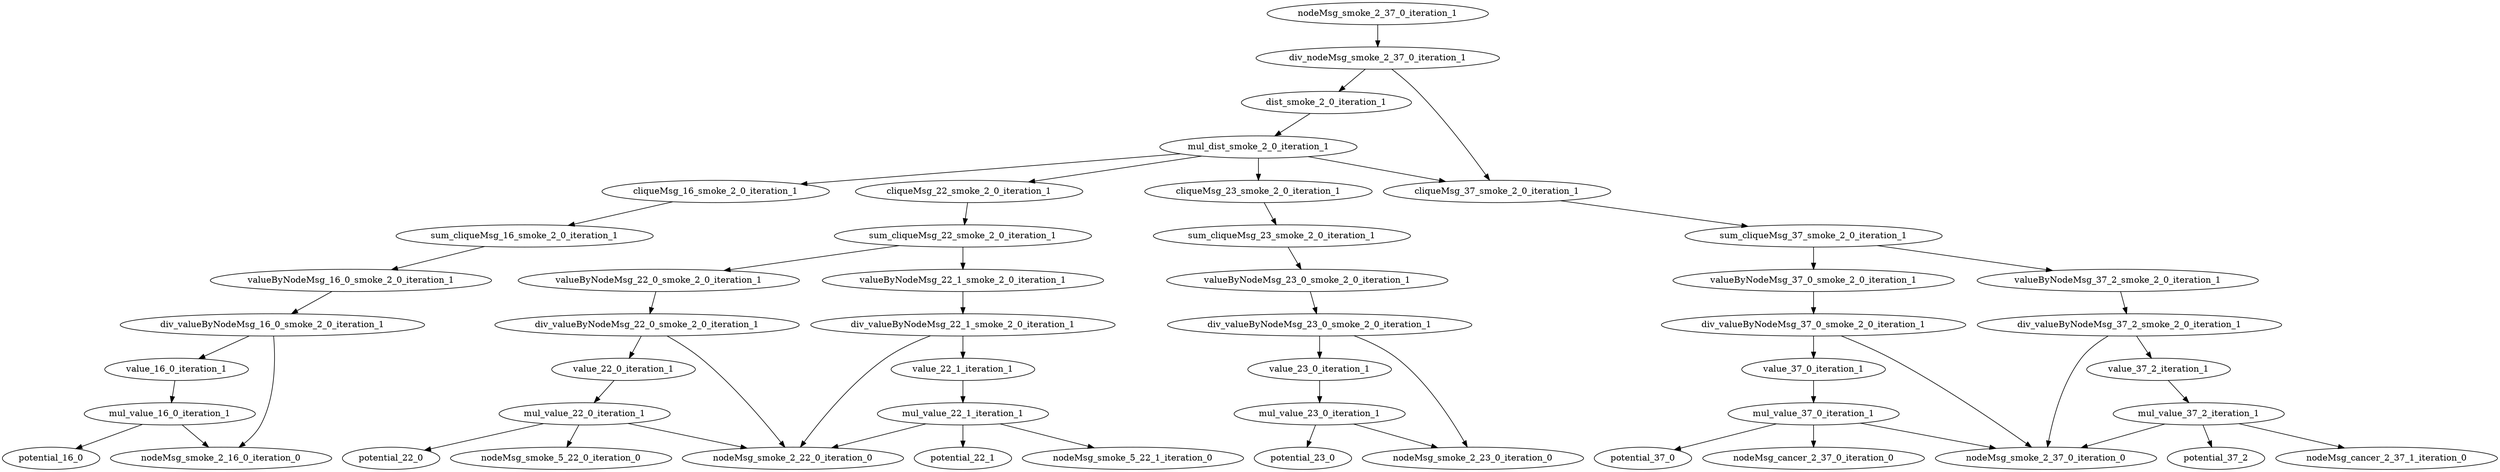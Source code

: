 digraph G {
0[label=nodeMsg_smoke_2_37_0_iteration_1];
1[label=div_nodeMsg_smoke_2_37_0_iteration_1];
2[label=dist_smoke_2_0_iteration_1];
3[label=mul_dist_smoke_2_0_iteration_1];
4[label=cliqueMsg_16_smoke_2_0_iteration_1];
5[label=sum_cliqueMsg_16_smoke_2_0_iteration_1];
6[label=valueByNodeMsg_16_0_smoke_2_0_iteration_1];
7[label=div_valueByNodeMsg_16_0_smoke_2_0_iteration_1];
8[label=value_16_0_iteration_1];
9[label=mul_value_16_0_iteration_1];
10[label=potential_16_0];
11[label=nodeMsg_smoke_2_16_0_iteration_0];
12[label=cliqueMsg_22_smoke_2_0_iteration_1];
13[label=sum_cliqueMsg_22_smoke_2_0_iteration_1];
14[label=valueByNodeMsg_22_0_smoke_2_0_iteration_1];
15[label=div_valueByNodeMsg_22_0_smoke_2_0_iteration_1];
16[label=value_22_0_iteration_1];
17[label=mul_value_22_0_iteration_1];
18[label=potential_22_0];
19[label=nodeMsg_smoke_5_22_0_iteration_0];
20[label=nodeMsg_smoke_2_22_0_iteration_0];
21[label=valueByNodeMsg_22_1_smoke_2_0_iteration_1];
22[label=div_valueByNodeMsg_22_1_smoke_2_0_iteration_1];
23[label=value_22_1_iteration_1];
24[label=mul_value_22_1_iteration_1];
25[label=potential_22_1];
26[label=nodeMsg_smoke_5_22_1_iteration_0];
27[label=cliqueMsg_23_smoke_2_0_iteration_1];
28[label=sum_cliqueMsg_23_smoke_2_0_iteration_1];
29[label=valueByNodeMsg_23_0_smoke_2_0_iteration_1];
30[label=div_valueByNodeMsg_23_0_smoke_2_0_iteration_1];
31[label=value_23_0_iteration_1];
32[label=mul_value_23_0_iteration_1];
33[label=potential_23_0];
34[label=nodeMsg_smoke_2_23_0_iteration_0];
35[label=cliqueMsg_37_smoke_2_0_iteration_1];
36[label=sum_cliqueMsg_37_smoke_2_0_iteration_1];
37[label=valueByNodeMsg_37_0_smoke_2_0_iteration_1];
38[label=div_valueByNodeMsg_37_0_smoke_2_0_iteration_1];
39[label=value_37_0_iteration_1];
40[label=mul_value_37_0_iteration_1];
41[label=potential_37_0];
42[label=nodeMsg_smoke_2_37_0_iteration_0];
43[label=nodeMsg_cancer_2_37_0_iteration_0];
44[label=valueByNodeMsg_37_2_smoke_2_0_iteration_1];
45[label=div_valueByNodeMsg_37_2_smoke_2_0_iteration_1];
46[label=value_37_2_iteration_1];
47[label=mul_value_37_2_iteration_1];
48[label=potential_37_2];
49[label=nodeMsg_cancer_2_37_1_iteration_0];
0->1 ;
1->2 ;
1->35 ;
2->3 ;
3->4 ;
3->12 ;
3->27 ;
3->35 ;
4->5 ;
5->6 ;
6->7 ;
7->8 ;
7->11 ;
8->9 ;
9->10 ;
9->11 ;
12->13 ;
13->14 ;
13->21 ;
14->15 ;
15->16 ;
15->20 ;
16->17 ;
17->18 ;
17->19 ;
17->20 ;
21->22 ;
22->23 ;
22->20 ;
23->24 ;
24->25 ;
24->26 ;
24->20 ;
27->28 ;
28->29 ;
29->30 ;
30->31 ;
30->34 ;
31->32 ;
32->33 ;
32->34 ;
35->36 ;
36->37 ;
36->44 ;
37->38 ;
38->39 ;
38->42 ;
39->40 ;
40->41 ;
40->42 ;
40->43 ;
44->45 ;
45->46 ;
45->42 ;
46->47 ;
47->48 ;
47->42 ;
47->49 ;
}

